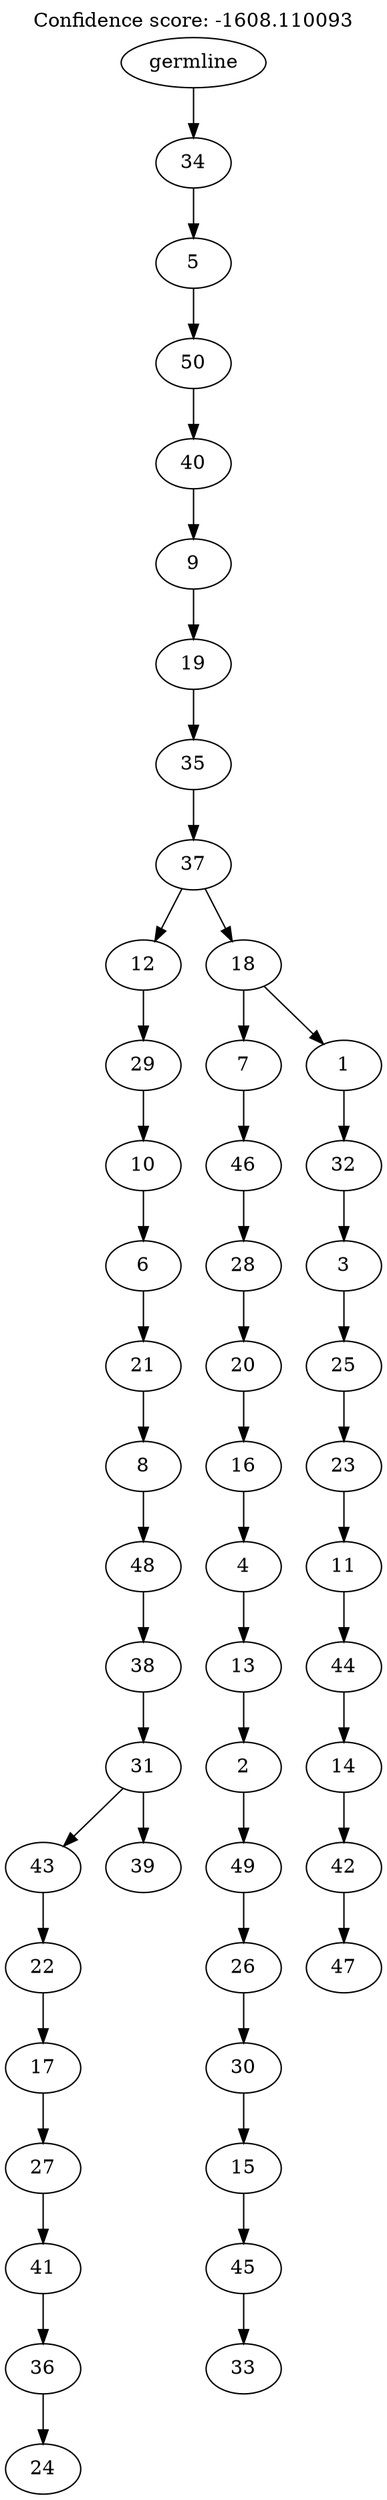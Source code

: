 digraph g {
	"48" -> "49";
	"49" [label="24"];
	"47" -> "48";
	"48" [label="36"];
	"46" -> "47";
	"47" [label="41"];
	"45" -> "46";
	"46" [label="27"];
	"44" -> "45";
	"45" [label="17"];
	"43" -> "44";
	"44" [label="22"];
	"42" -> "43";
	"43" [label="43"];
	"42" -> "50";
	"50" [label="39"];
	"41" -> "42";
	"42" [label="31"];
	"40" -> "41";
	"41" [label="38"];
	"39" -> "40";
	"40" [label="48"];
	"38" -> "39";
	"39" [label="8"];
	"37" -> "38";
	"38" [label="21"];
	"36" -> "37";
	"37" [label="6"];
	"35" -> "36";
	"36" [label="10"];
	"34" -> "35";
	"35" [label="29"];
	"32" -> "33";
	"33" [label="33"];
	"31" -> "32";
	"32" [label="45"];
	"30" -> "31";
	"31" [label="15"];
	"29" -> "30";
	"30" [label="30"];
	"28" -> "29";
	"29" [label="26"];
	"27" -> "28";
	"28" [label="49"];
	"26" -> "27";
	"27" [label="2"];
	"25" -> "26";
	"26" [label="13"];
	"24" -> "25";
	"25" [label="4"];
	"23" -> "24";
	"24" [label="16"];
	"22" -> "23";
	"23" [label="20"];
	"21" -> "22";
	"22" [label="28"];
	"20" -> "21";
	"21" [label="46"];
	"18" -> "19";
	"19" [label="47"];
	"17" -> "18";
	"18" [label="42"];
	"16" -> "17";
	"17" [label="14"];
	"15" -> "16";
	"16" [label="44"];
	"14" -> "15";
	"15" [label="11"];
	"13" -> "14";
	"14" [label="23"];
	"12" -> "13";
	"13" [label="25"];
	"11" -> "12";
	"12" [label="3"];
	"10" -> "11";
	"11" [label="32"];
	"9" -> "10";
	"10" [label="1"];
	"9" -> "20";
	"20" [label="7"];
	"8" -> "9";
	"9" [label="18"];
	"8" -> "34";
	"34" [label="12"];
	"7" -> "8";
	"8" [label="37"];
	"6" -> "7";
	"7" [label="35"];
	"5" -> "6";
	"6" [label="19"];
	"4" -> "5";
	"5" [label="9"];
	"3" -> "4";
	"4" [label="40"];
	"2" -> "3";
	"3" [label="50"];
	"1" -> "2";
	"2" [label="5"];
	"0" -> "1";
	"1" [label="34"];
	"0" [label="germline"];
	labelloc="t";
	label="Confidence score: -1608.110093";
}
